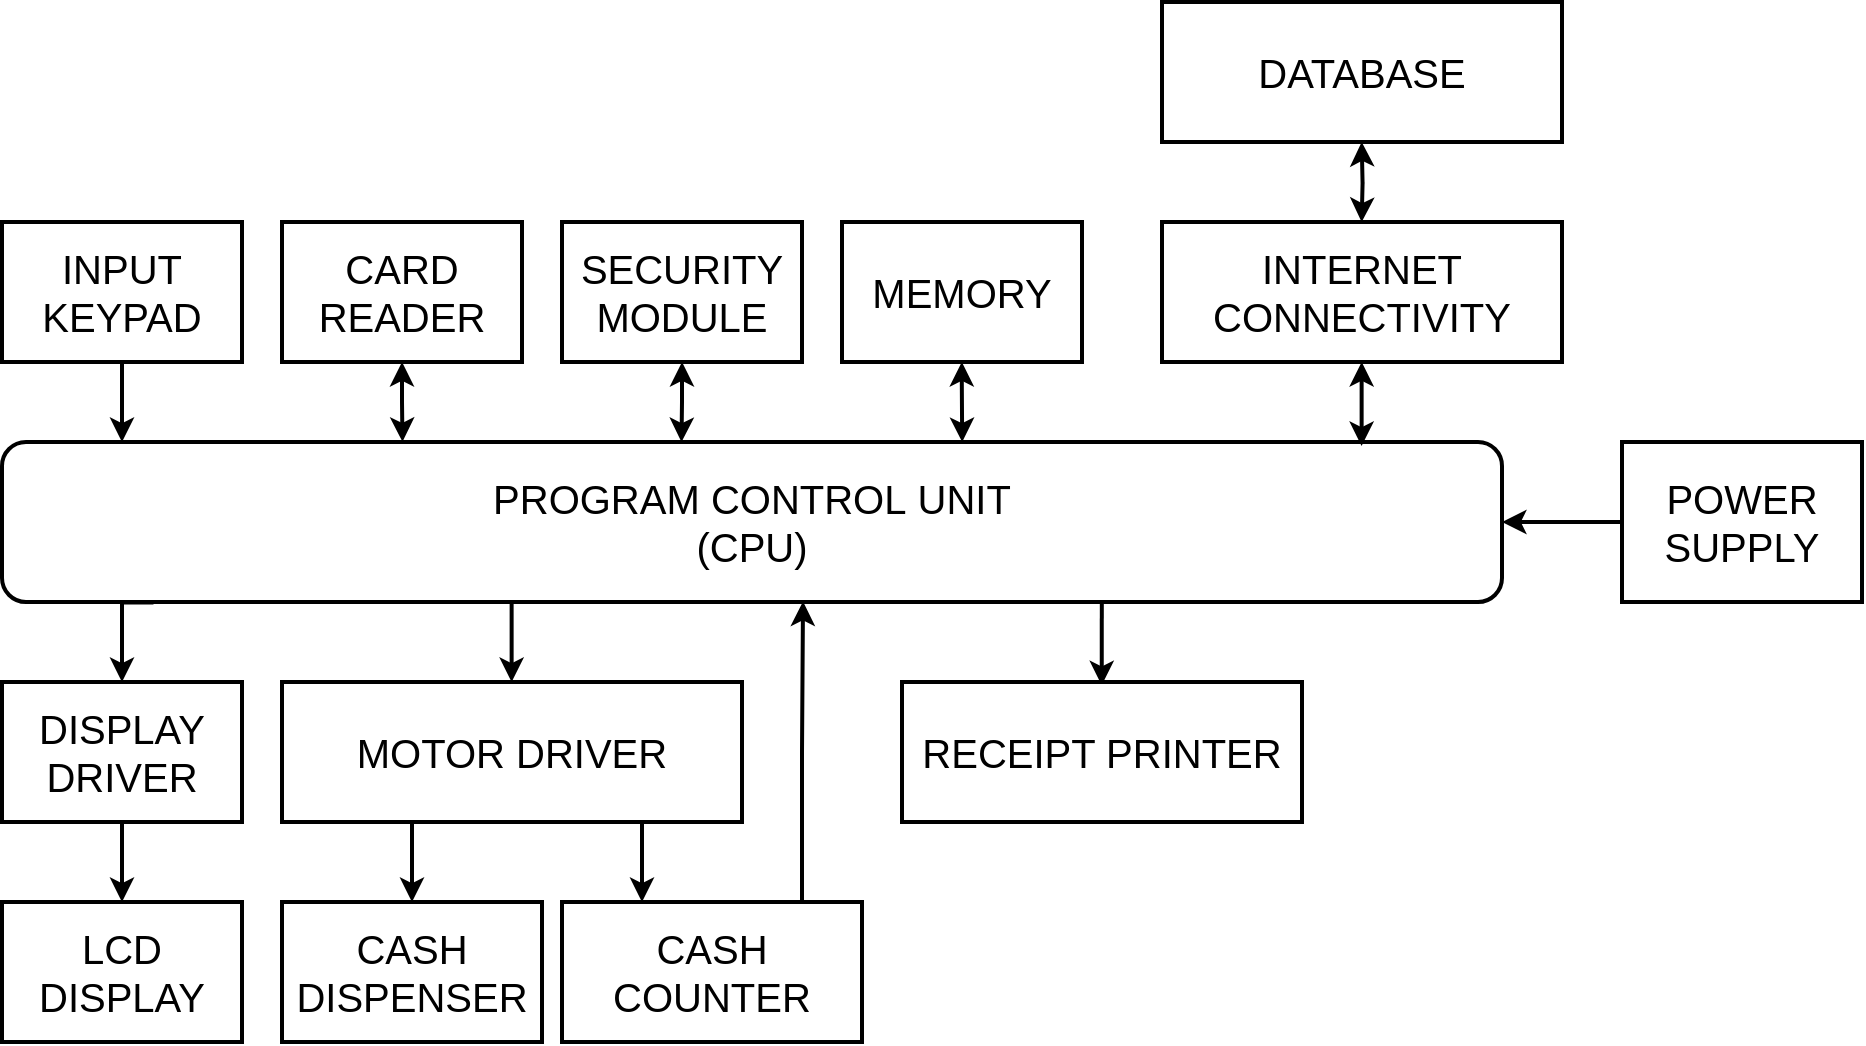 <mxfile version="24.7.12">
  <diagram name="Page-1" id="GJvNtQZWxEFX7HvLYiD3">
    <mxGraphModel dx="1455" dy="928" grid="1" gridSize="10" guides="1" tooltips="1" connect="1" arrows="1" fold="1" page="1" pageScale="1" pageWidth="850" pageHeight="1100" math="0" shadow="0">
      <root>
        <mxCell id="0" />
        <mxCell id="1" parent="0" />
        <mxCell id="cpsZQK-FLdE7OVAf6ZgJ-1" value="PROGRAM&amp;nbsp;&lt;span style=&quot;background-color: initial;&quot;&gt;CONTROL&amp;nbsp;&lt;/span&gt;&lt;span style=&quot;background-color: initial;&quot;&gt;UNIT&lt;/span&gt;&lt;div&gt;&lt;span style=&quot;background-color: initial;&quot;&gt;(CPU)&lt;/span&gt;&lt;/div&gt;" style="rounded=1;whiteSpace=wrap;html=1;fontSize=20;strokeWidth=2;" parent="1" vertex="1">
          <mxGeometry x="30" y="580" width="750" height="80" as="geometry" />
        </mxCell>
        <mxCell id="cpsZQK-FLdE7OVAf6ZgJ-24" value="" style="edgeStyle=orthogonalEdgeStyle;rounded=0;orthogonalLoop=1;jettySize=auto;html=1;strokeWidth=2;" parent="1" source="cpsZQK-FLdE7OVAf6ZgJ-2" edge="1">
          <mxGeometry relative="1" as="geometry">
            <mxPoint x="90" y="580" as="targetPoint" />
          </mxGeometry>
        </mxCell>
        <mxCell id="cpsZQK-FLdE7OVAf6ZgJ-2" value="&lt;div&gt;INPUT&lt;/div&gt;&lt;div&gt;KEYPAD&lt;/div&gt;" style="rounded=0;whiteSpace=wrap;html=1;strokeWidth=2;fontSize=20;" parent="1" vertex="1">
          <mxGeometry x="30" y="470" width="120" height="70" as="geometry" />
        </mxCell>
        <mxCell id="cpsZQK-FLdE7OVAf6ZgJ-7" value="" style="edgeStyle=orthogonalEdgeStyle;rounded=0;orthogonalLoop=1;jettySize=auto;html=1;strokeWidth=2;startArrow=classic;startFill=1;entryX=0.267;entryY=-0.001;entryDx=0;entryDy=0;entryPerimeter=0;" parent="1" source="cpsZQK-FLdE7OVAf6ZgJ-6" target="cpsZQK-FLdE7OVAf6ZgJ-1" edge="1">
          <mxGeometry relative="1" as="geometry">
            <mxPoint x="660" y="215" as="targetPoint" />
            <Array as="points">
              <mxPoint x="230" y="560" />
              <mxPoint x="230" y="560" />
            </Array>
          </mxGeometry>
        </mxCell>
        <mxCell id="cpsZQK-FLdE7OVAf6ZgJ-6" value="&lt;div&gt;CARD READER&lt;/div&gt;" style="rounded=0;whiteSpace=wrap;html=1;strokeWidth=2;fontSize=20;" parent="1" vertex="1">
          <mxGeometry x="170" y="470" width="120" height="70" as="geometry" />
        </mxCell>
        <mxCell id="cpsZQK-FLdE7OVAf6ZgJ-11" value="" style="edgeStyle=orthogonalEdgeStyle;rounded=0;orthogonalLoop=1;jettySize=auto;html=1;strokeWidth=2;" parent="1" source="cpsZQK-FLdE7OVAf6ZgJ-8" target="cpsZQK-FLdE7OVAf6ZgJ-10" edge="1">
          <mxGeometry relative="1" as="geometry" />
        </mxCell>
        <mxCell id="cpsZQK-FLdE7OVAf6ZgJ-28" value="" style="edgeStyle=orthogonalEdgeStyle;rounded=0;orthogonalLoop=1;jettySize=auto;html=1;entryX=0.101;entryY=1.003;entryDx=0;entryDy=0;entryPerimeter=0;endArrow=none;endFill=0;startArrow=classic;startFill=1;strokeWidth=2;" parent="1" source="cpsZQK-FLdE7OVAf6ZgJ-8" target="cpsZQK-FLdE7OVAf6ZgJ-1" edge="1">
          <mxGeometry relative="1" as="geometry">
            <Array as="points">
              <mxPoint x="90" y="660" />
            </Array>
          </mxGeometry>
        </mxCell>
        <mxCell id="cpsZQK-FLdE7OVAf6ZgJ-8" value="&lt;div&gt;DISPLAY DRIVER&lt;/div&gt;" style="rounded=0;whiteSpace=wrap;html=1;strokeWidth=2;fontSize=20;" parent="1" vertex="1">
          <mxGeometry x="30" y="700" width="120" height="70" as="geometry" />
        </mxCell>
        <mxCell id="cpsZQK-FLdE7OVAf6ZgJ-10" value="LCD DISPLAY" style="rounded=0;whiteSpace=wrap;html=1;strokeWidth=2;fontSize=20;" parent="1" vertex="1">
          <mxGeometry x="30" y="810" width="120" height="70" as="geometry" />
        </mxCell>
        <mxCell id="cpsZQK-FLdE7OVAf6ZgJ-13" value="" style="edgeStyle=orthogonalEdgeStyle;rounded=0;orthogonalLoop=1;jettySize=auto;html=1;strokeWidth=2;startArrow=classic;startFill=1;entryX=0.453;entryY=0;entryDx=0;entryDy=0;entryPerimeter=0;" parent="1" source="cpsZQK-FLdE7OVAf6ZgJ-12" target="cpsZQK-FLdE7OVAf6ZgJ-1" edge="1">
          <mxGeometry relative="1" as="geometry">
            <mxPoint x="660" y="295" as="targetPoint" />
            <Array as="points">
              <mxPoint x="370" y="560" />
              <mxPoint x="370" y="560" />
            </Array>
          </mxGeometry>
        </mxCell>
        <mxCell id="cpsZQK-FLdE7OVAf6ZgJ-12" value="&lt;div&gt;SECURITY&lt;/div&gt;&lt;div&gt;MODULE&lt;/div&gt;" style="rounded=0;whiteSpace=wrap;html=1;strokeWidth=2;fontSize=20;" parent="1" vertex="1">
          <mxGeometry x="310" y="470" width="120" height="70" as="geometry" />
        </mxCell>
        <mxCell id="cpsZQK-FLdE7OVAf6ZgJ-14" value="&lt;div&gt;MEMORY&lt;/div&gt;" style="rounded=0;whiteSpace=wrap;html=1;strokeWidth=2;fontSize=20;" parent="1" vertex="1">
          <mxGeometry x="450" y="470" width="120" height="70" as="geometry" />
        </mxCell>
        <mxCell id="cpsZQK-FLdE7OVAf6ZgJ-19" value="" style="edgeStyle=orthogonalEdgeStyle;rounded=0;orthogonalLoop=1;jettySize=auto;html=1;strokeWidth=2;exitX=0.75;exitY=1;exitDx=0;exitDy=0;" parent="1" source="cpsZQK-FLdE7OVAf6ZgJ-16" target="cpsZQK-FLdE7OVAf6ZgJ-18" edge="1">
          <mxGeometry relative="1" as="geometry">
            <Array as="points">
              <mxPoint x="350" y="770" />
            </Array>
          </mxGeometry>
        </mxCell>
        <mxCell id="cpsZQK-FLdE7OVAf6ZgJ-16" value="&lt;div&gt;MOTOR DRIVER&lt;/div&gt;" style="rounded=0;whiteSpace=wrap;html=1;strokeWidth=2;fontSize=20;" parent="1" vertex="1">
          <mxGeometry x="170" y="700" width="230" height="70" as="geometry" />
        </mxCell>
        <mxCell id="cpsZQK-FLdE7OVAf6ZgJ-27" value="" style="edgeStyle=orthogonalEdgeStyle;rounded=0;orthogonalLoop=1;jettySize=auto;html=1;entryX=0.534;entryY=0.997;entryDx=0;entryDy=0;entryPerimeter=0;strokeWidth=2;" parent="1" source="cpsZQK-FLdE7OVAf6ZgJ-18" target="cpsZQK-FLdE7OVAf6ZgJ-1" edge="1">
          <mxGeometry relative="1" as="geometry">
            <mxPoint x="480" y="890" as="targetPoint" />
            <Array as="points">
              <mxPoint x="430" y="735" />
              <mxPoint x="430" y="735" />
            </Array>
          </mxGeometry>
        </mxCell>
        <mxCell id="cpsZQK-FLdE7OVAf6ZgJ-18" value="&lt;div&gt;CASH COUNTER&lt;/div&gt;" style="rounded=0;whiteSpace=wrap;html=1;strokeWidth=2;fontSize=20;" parent="1" vertex="1">
          <mxGeometry x="310" y="810" width="150" height="70" as="geometry" />
        </mxCell>
        <mxCell id="cpsZQK-FLdE7OVAf6ZgJ-22" value="" style="edgeStyle=orthogonalEdgeStyle;rounded=0;orthogonalLoop=1;jettySize=auto;html=1;strokeWidth=2;endArrow=none;endFill=0;startArrow=classic;startFill=1;" parent="1" source="cpsZQK-FLdE7OVAf6ZgJ-21" edge="1">
          <mxGeometry relative="1" as="geometry">
            <mxPoint x="235" y="770" as="targetPoint" />
            <Array as="points">
              <mxPoint x="235" y="780" />
              <mxPoint x="235" y="780" />
            </Array>
          </mxGeometry>
        </mxCell>
        <mxCell id="cpsZQK-FLdE7OVAf6ZgJ-21" value="&lt;div&gt;CASH DISPENSER&lt;/div&gt;" style="rounded=0;whiteSpace=wrap;html=1;strokeWidth=2;fontSize=20;" parent="1" vertex="1">
          <mxGeometry x="170" y="810" width="130" height="70" as="geometry" />
        </mxCell>
        <mxCell id="y8AsWwP-QqyLOBC0gL-d-1" value="" style="edgeStyle=orthogonalEdgeStyle;rounded=0;orthogonalLoop=1;jettySize=auto;html=1;strokeWidth=2;" edge="1" parent="1" source="cpsZQK-FLdE7OVAf6ZgJ-23" target="cpsZQK-FLdE7OVAf6ZgJ-1">
          <mxGeometry relative="1" as="geometry" />
        </mxCell>
        <mxCell id="cpsZQK-FLdE7OVAf6ZgJ-23" value="POWER SUPPLY" style="rounded=0;whiteSpace=wrap;html=1;strokeWidth=2;fontSize=20;" parent="1" vertex="1">
          <mxGeometry x="840" y="580" width="120" height="80" as="geometry" />
        </mxCell>
        <mxCell id="cpsZQK-FLdE7OVAf6ZgJ-25" value="" style="edgeStyle=orthogonalEdgeStyle;rounded=0;orthogonalLoop=1;jettySize=auto;html=1;strokeWidth=2;startArrow=classic;startFill=1;entryX=0.78;entryY=0;entryDx=0;entryDy=0;entryPerimeter=0;" parent="1" edge="1">
          <mxGeometry relative="1" as="geometry">
            <mxPoint x="509.9" y="540" as="sourcePoint" />
            <mxPoint x="510.1" y="580" as="targetPoint" />
            <Array as="points">
              <mxPoint x="509.9" y="550" />
              <mxPoint x="509.9" y="550" />
            </Array>
          </mxGeometry>
        </mxCell>
        <mxCell id="cpsZQK-FLdE7OVAf6ZgJ-29" value="" style="edgeStyle=orthogonalEdgeStyle;rounded=0;orthogonalLoop=1;jettySize=auto;html=1;entryX=0.101;entryY=1.003;entryDx=0;entryDy=0;entryPerimeter=0;endArrow=none;endFill=0;startArrow=classic;startFill=1;strokeWidth=2;" parent="1" edge="1">
          <mxGeometry relative="1" as="geometry">
            <mxPoint x="284.82" y="700" as="sourcePoint" />
            <mxPoint x="284.82" y="660" as="targetPoint" />
            <Array as="points">
              <mxPoint x="284.82" y="660" />
            </Array>
          </mxGeometry>
        </mxCell>
        <mxCell id="cpsZQK-FLdE7OVAf6ZgJ-31" value="" style="edgeStyle=orthogonalEdgeStyle;rounded=0;orthogonalLoop=1;jettySize=auto;html=1;strokeWidth=2;startArrow=classic;startFill=1;" parent="1" edge="1">
          <mxGeometry relative="1" as="geometry">
            <mxPoint x="709.84" y="540.0" as="sourcePoint" />
            <mxPoint x="709.84" y="582" as="targetPoint" />
            <Array as="points">
              <mxPoint x="709.84" y="582" />
            </Array>
          </mxGeometry>
        </mxCell>
        <mxCell id="cpsZQK-FLdE7OVAf6ZgJ-33" value="" style="edgeStyle=orthogonalEdgeStyle;rounded=0;orthogonalLoop=1;jettySize=auto;html=1;strokeWidth=2;startArrow=classic;startFill=1;" parent="1" edge="1">
          <mxGeometry relative="1" as="geometry">
            <mxPoint x="709.84" y="470" as="sourcePoint" />
            <mxPoint x="709.84" y="430" as="targetPoint" />
          </mxGeometry>
        </mxCell>
        <mxCell id="cpsZQK-FLdE7OVAf6ZgJ-30" value="&lt;div&gt;INTERNET CONNECTIVITY&lt;/div&gt;" style="rounded=0;whiteSpace=wrap;html=1;strokeWidth=2;fontSize=20;" parent="1" vertex="1">
          <mxGeometry x="610" y="470" width="200" height="70" as="geometry" />
        </mxCell>
        <mxCell id="cpsZQK-FLdE7OVAf6ZgJ-32" value="&lt;div&gt;DATABASE&lt;/div&gt;" style="rounded=0;whiteSpace=wrap;html=1;strokeWidth=2;fontSize=20;" parent="1" vertex="1">
          <mxGeometry x="610" y="360" width="200" height="70" as="geometry" />
        </mxCell>
        <mxCell id="cpsZQK-FLdE7OVAf6ZgJ-35" value="" style="edgeStyle=orthogonalEdgeStyle;rounded=0;orthogonalLoop=1;jettySize=auto;html=1;entryX=0.754;entryY=0.98;entryDx=0;entryDy=0;entryPerimeter=0;strokeWidth=2;startArrow=classic;startFill=1;endArrow=none;endFill=0;" parent="1" edge="1">
          <mxGeometry relative="1" as="geometry">
            <mxPoint x="579.86" y="701.61" as="sourcePoint" />
            <mxPoint x="579.86" y="660.01" as="targetPoint" />
            <Array as="points">
              <mxPoint x="579.36" y="659.61" />
            </Array>
          </mxGeometry>
        </mxCell>
        <mxCell id="cpsZQK-FLdE7OVAf6ZgJ-34" value="&lt;div&gt;RECEIPT PRINTER&lt;/div&gt;" style="rounded=0;whiteSpace=wrap;html=1;strokeWidth=2;fontSize=20;" parent="1" vertex="1">
          <mxGeometry x="480" y="700" width="200" height="70" as="geometry" />
        </mxCell>
      </root>
    </mxGraphModel>
  </diagram>
</mxfile>
